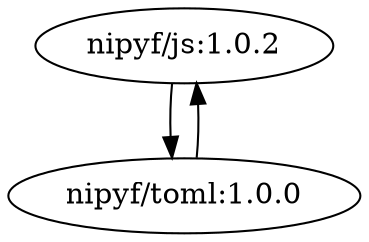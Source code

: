 digraph "case005" {
    "nipyf/js:1.0.2" -> "nipyf/toml:1.0.0"
    "nipyf/toml:1.0.0" -> "nipyf/js:1.0.2"
}
